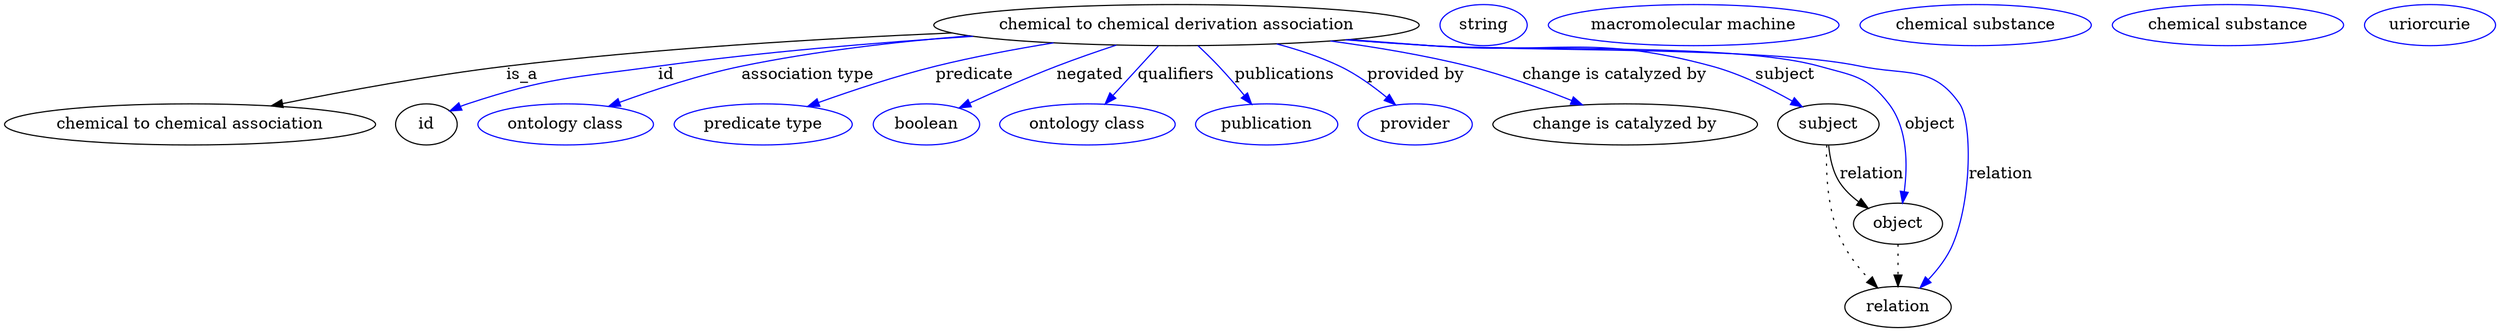 digraph {
	graph [bb="0,0,1777.5,283"];
	node [label="\N"];
	"chemical to chemical derivation association"	 [height=0.5,
		label="chemical to chemical derivation association",
		pos="848.04,265",
		width=4.6218];
	"chemical to chemical association"	 [height=0.5,
		pos="128.04,178",
		width=3.5566];
	"chemical to chemical derivation association" -> "chemical to chemical association"	 [label=is_a,
		lp="382.04,221.5",
		pos="e,191.33,193.67 692.81,258.46 599.26,253.23 477.93,244.18 371.04,229 313.56,220.84 249.31,207.15 201.32,196.01"];
	id	 [height=0.5,
		pos="301.04,178",
		width=0.75];
	"chemical to chemical derivation association" -> id	 [color=blue,
		label=id,
		lp="489.54,221.5",
		pos="e,321.98,189.54 708.38,255.21 640.43,249.42 557.7,240.87 484.04,229 417.93,218.35 400.11,218.47 337.04,196 335.16,195.33 333.26,\
194.59 331.35,193.8",
		style=solid];
	"association type"	 [color=blue,
		height=0.5,
		label="ontology class",
		pos="408.04,178",
		width=1.7151];
	"chemical to chemical derivation association" -> "association type"	 [color=blue,
		label="association type",
		lp="589.04,221.5",
		pos="e,441.96,193.21 707.27,255.3 655.75,249.92 597.3,241.64 545.04,229 512.85,221.22 477.89,208.12 451.34,197.15",
		style=solid];
	predicate	 [color=blue,
		height=0.5,
		label="predicate type",
		pos="548.04,178",
		width=1.679];
	"chemical to chemical derivation association" -> predicate	 [color=blue,
		label=predicate,
		lp="706.04,221.5",
		pos="e,582.54,192.91 763.73,249.46 737.06,243.84 707.62,236.91 681.04,229 650.77,219.99 617.61,207.28 591.97,196.81",
		style=solid];
	negated	 [color=blue,
		height=0.5,
		label=boolean,
		pos="665.04,178",
		width=1.0652];
	"chemical to chemical derivation association" -> negated	 [color=blue,
		label=negated,
		lp="786.54,221.5",
		pos="e,690.72,191.65 806.44,247.56 793.13,241.82 778.39,235.29 765.04,229 743.07,218.65 718.8,206.29 699.67,196.33",
		style=solid];
	qualifiers	 [color=blue,
		height=0.5,
		label="ontology class",
		pos="783.04,178",
		width=1.7151];
	"chemical to chemical derivation association" -> qualifiers	 [color=blue,
		label=qualifiers,
		lp="846.04,221.5",
		pos="e,796.27,195.71 834.57,246.97 825.27,234.53 812.76,217.78 802.4,203.91",
		style=solid];
	publications	 [color=blue,
		height=0.5,
		label=publication,
		pos="913.04,178",
		width=1.3902];
	"chemical to chemical derivation association" -> publications	 [color=blue,
		label=publications,
		lp="920.54,221.5",
		pos="e,900.51,195.57 862.4,246.78 866.82,241.11 871.66,234.82 876.04,229 882.12,220.91 888.64,212 894.48,203.93",
		style=solid];
	"provided by"	 [color=blue,
		height=0.5,
		label=provider,
		pos="1021,178",
		width=1.1193];
	"chemical to chemical derivation association" -> "provided by"	 [color=blue,
		label="provided by",
		lp="1014,221.5",
		pos="e,1004.1,194.6 912.22,248.34 927.68,243.16 943.83,236.73 958.04,229 971.76,221.53 985.44,210.94 996.52,201.35",
		style=solid];
	"change is catalyzed by"	 [height=0.5,
		pos="1170,178",
		width=2.5276];
	"chemical to chemical derivation association" -> "change is catalyzed by"	 [color=blue,
		label="change is catalyzed by",
		lp="1154,221.5",
		pos="e,1136.4,194.86 953.43,251.03 985.16,245.56 1019.8,238.32 1051,229 1077,221.23 1105,209.45 1127.3,199.16",
		style=solid];
	subject	 [height=0.5,
		pos="1315,178",
		width=0.99297];
	"chemical to chemical derivation association" -> subject	 [color=blue,
		label=subject,
		lp="1275.5,221.5",
		pos="e,1293.9,192.6 968.05,252.47 986.46,250.6 1005.3,248.73 1023,247 1110.5,238.5 1135.8,254.3 1220,229 1243.1,222.07 1267,209.24 1285,\
198.18",
		style=solid];
	object	 [height=0.5,
		pos="1372,91",
		width=0.9027];
	"chemical to chemical derivation association" -> object	 [color=blue,
		label=object,
		lp="1392,178",
		pos="e,1375.2,109.02 966.12,252.25 985.14,250.37 1004.6,248.55 1023,247 1084.3,241.85 1240,246.02 1299,229 1328.7,220.47 1341.2,220.43 \
1360,196 1376.7,174.28 1378,142.17 1376.2,119.18",
		style=solid];
	relation	 [height=0.5,
		pos="1372,18",
		width=1.0471];
	"chemical to chemical derivation association" -> relation	 [color=blue,
		label=relation,
		lp="1453,134.5",
		pos="e,1388.9,34.648 965.64,252.17 984.81,250.29 1004.5,248.49 1023,247 1161.5,235.89 1199.8,260.52 1335,229 1371.7,220.46 1392.2,227.38 \
1413,196 1443.2,150.43 1430.3,124.89 1413,73 1409.4,61.922 1402.5,51.266 1395.4,42.331",
		style=solid];
	association_id	 [color=blue,
		height=0.5,
		label=string,
		pos="1063,265",
		width=0.84854];
	"chemical to chemical derivation association_change is catalyzed by"	 [color=blue,
		height=0.5,
		label="macromolecular machine",
		pos="1213,265",
		width=2.8164];
	subject -> object	 [label=relation,
		lp="1352,134.5",
		pos="e,1351.5,105.27 1318.2,159.97 1320.6,149.7 1324.6,136.95 1331,127 1334.6,121.58 1339.1,116.49 1343.9,111.95"];
	subject -> relation	 [pos="e,1356.6,34.585 1314.9,159.72 1315.4,138.09 1318.3,101.44 1331,73 1335.9,62.18 1343.2,51.46 1350.2,42.397",
		style=dotted];
	"chemical to chemical derivation association_subject"	 [color=blue,
		height=0.5,
		label="chemical substance",
		pos="1412,265",
		width=2.2026];
	object -> relation	 [pos="e,1372,36.09 1372,72.955 1372,64.883 1372,55.176 1372,46.182",
		style=dotted];
	"chemical to chemical derivation association_object"	 [color=blue,
		height=0.5,
		label="chemical substance",
		pos="1589,265",
		width=2.2026];
	"chemical to chemical derivation association_relation"	 [color=blue,
		height=0.5,
		label=uriorcurie,
		pos="1732,265",
		width=1.2638];
}

